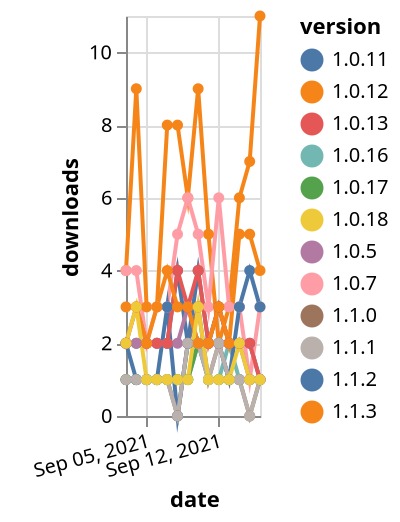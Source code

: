 {"$schema": "https://vega.github.io/schema/vega-lite/v5.json", "description": "A simple bar chart with embedded data.", "data": {"values": [{"date": "2021-09-03", "total": 2985, "delta": 2, "version": "1.0.11"}, {"date": "2021-09-04", "total": 2987, "delta": 2, "version": "1.0.11"}, {"date": "2021-09-05", "total": 2989, "delta": 2, "version": "1.0.11"}, {"date": "2021-09-06", "total": 2991, "delta": 2, "version": "1.0.11"}, {"date": "2021-09-07", "total": 2993, "delta": 2, "version": "1.0.11"}, {"date": "2021-09-08", "total": 2997, "delta": 4, "version": "1.0.11"}, {"date": "2021-09-09", "total": 2999, "delta": 2, "version": "1.0.11"}, {"date": "2021-09-10", "total": 3001, "delta": 2, "version": "1.0.11"}, {"date": "2021-09-11", "total": 3003, "delta": 2, "version": "1.0.11"}, {"date": "2021-09-12", "total": 3006, "delta": 3, "version": "1.0.11"}, {"date": "2021-09-13", "total": 3008, "delta": 2, "version": "1.0.11"}, {"date": "2021-09-14", "total": 3010, "delta": 2, "version": "1.0.11"}, {"date": "2021-09-15", "total": 3012, "delta": 2, "version": "1.0.11"}, {"date": "2021-09-16", "total": 3013, "delta": 1, "version": "1.0.11"}, {"date": "2021-09-03", "total": 270, "delta": 1, "version": "1.1.0"}, {"date": "2021-09-04", "total": 271, "delta": 1, "version": "1.1.0"}, {"date": "2021-09-05", "total": 272, "delta": 1, "version": "1.1.0"}, {"date": "2021-09-06", "total": 273, "delta": 1, "version": "1.1.0"}, {"date": "2021-09-07", "total": 274, "delta": 1, "version": "1.1.0"}, {"date": "2021-09-08", "total": 274, "delta": 0, "version": "1.1.0"}, {"date": "2021-09-09", "total": 276, "delta": 2, "version": "1.1.0"}, {"date": "2021-09-10", "total": 279, "delta": 3, "version": "1.1.0"}, {"date": "2021-09-11", "total": 280, "delta": 1, "version": "1.1.0"}, {"date": "2021-09-12", "total": 282, "delta": 2, "version": "1.1.0"}, {"date": "2021-09-13", "total": 283, "delta": 1, "version": "1.1.0"}, {"date": "2021-09-14", "total": 284, "delta": 1, "version": "1.1.0"}, {"date": "2021-09-15", "total": 284, "delta": 0, "version": "1.1.0"}, {"date": "2021-09-16", "total": 285, "delta": 1, "version": "1.1.0"}, {"date": "2021-09-03", "total": 1849, "delta": 4, "version": "1.1.3"}, {"date": "2021-09-04", "total": 1858, "delta": 9, "version": "1.1.3"}, {"date": "2021-09-05", "total": 1861, "delta": 3, "version": "1.1.3"}, {"date": "2021-09-06", "total": 1864, "delta": 3, "version": "1.1.3"}, {"date": "2021-09-07", "total": 1872, "delta": 8, "version": "1.1.3"}, {"date": "2021-09-08", "total": 1880, "delta": 8, "version": "1.1.3"}, {"date": "2021-09-09", "total": 1886, "delta": 6, "version": "1.1.3"}, {"date": "2021-09-10", "total": 1895, "delta": 9, "version": "1.1.3"}, {"date": "2021-09-11", "total": 1900, "delta": 5, "version": "1.1.3"}, {"date": "2021-09-12", "total": 1902, "delta": 2, "version": "1.1.3"}, {"date": "2021-09-13", "total": 1905, "delta": 3, "version": "1.1.3"}, {"date": "2021-09-14", "total": 1911, "delta": 6, "version": "1.1.3"}, {"date": "2021-09-15", "total": 1918, "delta": 7, "version": "1.1.3"}, {"date": "2021-09-16", "total": 1929, "delta": 11, "version": "1.1.3"}, {"date": "2021-09-03", "total": 204, "delta": 1, "version": "1.0.16"}, {"date": "2021-09-04", "total": 205, "delta": 1, "version": "1.0.16"}, {"date": "2021-09-05", "total": 206, "delta": 1, "version": "1.0.16"}, {"date": "2021-09-06", "total": 207, "delta": 1, "version": "1.0.16"}, {"date": "2021-09-07", "total": 208, "delta": 1, "version": "1.0.16"}, {"date": "2021-09-08", "total": 209, "delta": 1, "version": "1.0.16"}, {"date": "2021-09-09", "total": 210, "delta": 1, "version": "1.0.16"}, {"date": "2021-09-10", "total": 212, "delta": 2, "version": "1.0.16"}, {"date": "2021-09-11", "total": 213, "delta": 1, "version": "1.0.16"}, {"date": "2021-09-12", "total": 214, "delta": 1, "version": "1.0.16"}, {"date": "2021-09-13", "total": 216, "delta": 2, "version": "1.0.16"}, {"date": "2021-09-14", "total": 217, "delta": 1, "version": "1.0.16"}, {"date": "2021-09-15", "total": 218, "delta": 1, "version": "1.0.16"}, {"date": "2021-09-16", "total": 219, "delta": 1, "version": "1.0.16"}, {"date": "2021-09-03", "total": 6082, "delta": 4, "version": "1.0.7"}, {"date": "2021-09-04", "total": 6086, "delta": 4, "version": "1.0.7"}, {"date": "2021-09-05", "total": 6088, "delta": 2, "version": "1.0.7"}, {"date": "2021-09-06", "total": 6091, "delta": 3, "version": "1.0.7"}, {"date": "2021-09-07", "total": 6094, "delta": 3, "version": "1.0.7"}, {"date": "2021-09-08", "total": 6099, "delta": 5, "version": "1.0.7"}, {"date": "2021-09-09", "total": 6105, "delta": 6, "version": "1.0.7"}, {"date": "2021-09-10", "total": 6110, "delta": 5, "version": "1.0.7"}, {"date": "2021-09-11", "total": 6113, "delta": 3, "version": "1.0.7"}, {"date": "2021-09-12", "total": 6119, "delta": 6, "version": "1.0.7"}, {"date": "2021-09-13", "total": 6122, "delta": 3, "version": "1.0.7"}, {"date": "2021-09-14", "total": 6125, "delta": 3, "version": "1.0.7"}, {"date": "2021-09-15", "total": 6126, "delta": 1, "version": "1.0.7"}, {"date": "2021-09-16", "total": 6129, "delta": 3, "version": "1.0.7"}, {"date": "2021-09-03", "total": 199, "delta": 1, "version": "1.0.17"}, {"date": "2021-09-04", "total": 200, "delta": 1, "version": "1.0.17"}, {"date": "2021-09-05", "total": 201, "delta": 1, "version": "1.0.17"}, {"date": "2021-09-06", "total": 202, "delta": 1, "version": "1.0.17"}, {"date": "2021-09-07", "total": 203, "delta": 1, "version": "1.0.17"}, {"date": "2021-09-08", "total": 204, "delta": 1, "version": "1.0.17"}, {"date": "2021-09-09", "total": 205, "delta": 1, "version": "1.0.17"}, {"date": "2021-09-10", "total": 207, "delta": 2, "version": "1.0.17"}, {"date": "2021-09-11", "total": 208, "delta": 1, "version": "1.0.17"}, {"date": "2021-09-12", "total": 209, "delta": 1, "version": "1.0.17"}, {"date": "2021-09-13", "total": 210, "delta": 1, "version": "1.0.17"}, {"date": "2021-09-14", "total": 211, "delta": 1, "version": "1.0.17"}, {"date": "2021-09-15", "total": 212, "delta": 1, "version": "1.0.17"}, {"date": "2021-09-16", "total": 213, "delta": 1, "version": "1.0.17"}, {"date": "2021-09-03", "total": 1514, "delta": 2, "version": "1.1.2"}, {"date": "2021-09-04", "total": 1515, "delta": 1, "version": "1.1.2"}, {"date": "2021-09-05", "total": 1516, "delta": 1, "version": "1.1.2"}, {"date": "2021-09-06", "total": 1517, "delta": 1, "version": "1.1.2"}, {"date": "2021-09-07", "total": 1520, "delta": 3, "version": "1.1.2"}, {"date": "2021-09-08", "total": 1520, "delta": 0, "version": "1.1.2"}, {"date": "2021-09-09", "total": 1522, "delta": 2, "version": "1.1.2"}, {"date": "2021-09-10", "total": 1526, "delta": 4, "version": "1.1.2"}, {"date": "2021-09-11", "total": 1528, "delta": 2, "version": "1.1.2"}, {"date": "2021-09-12", "total": 1530, "delta": 2, "version": "1.1.2"}, {"date": "2021-09-13", "total": 1531, "delta": 1, "version": "1.1.2"}, {"date": "2021-09-14", "total": 1534, "delta": 3, "version": "1.1.2"}, {"date": "2021-09-15", "total": 1538, "delta": 4, "version": "1.1.2"}, {"date": "2021-09-16", "total": 1541, "delta": 3, "version": "1.1.2"}, {"date": "2021-09-03", "total": 2792, "delta": 2, "version": "1.0.5"}, {"date": "2021-09-04", "total": 2794, "delta": 2, "version": "1.0.5"}, {"date": "2021-09-05", "total": 2796, "delta": 2, "version": "1.0.5"}, {"date": "2021-09-06", "total": 2798, "delta": 2, "version": "1.0.5"}, {"date": "2021-09-07", "total": 2800, "delta": 2, "version": "1.0.5"}, {"date": "2021-09-08", "total": 2802, "delta": 2, "version": "1.0.5"}, {"date": "2021-09-09", "total": 2805, "delta": 3, "version": "1.0.5"}, {"date": "2021-09-10", "total": 2807, "delta": 2, "version": "1.0.5"}, {"date": "2021-09-11", "total": 2809, "delta": 2, "version": "1.0.5"}, {"date": "2021-09-12", "total": 2811, "delta": 2, "version": "1.0.5"}, {"date": "2021-09-13", "total": 2813, "delta": 2, "version": "1.0.5"}, {"date": "2021-09-14", "total": 2815, "delta": 2, "version": "1.0.5"}, {"date": "2021-09-15", "total": 2816, "delta": 1, "version": "1.0.5"}, {"date": "2021-09-16", "total": 2817, "delta": 1, "version": "1.0.5"}, {"date": "2021-09-03", "total": 4632, "delta": 2, "version": "1.0.13"}, {"date": "2021-09-04", "total": 4635, "delta": 3, "version": "1.0.13"}, {"date": "2021-09-05", "total": 4637, "delta": 2, "version": "1.0.13"}, {"date": "2021-09-06", "total": 4639, "delta": 2, "version": "1.0.13"}, {"date": "2021-09-07", "total": 4641, "delta": 2, "version": "1.0.13"}, {"date": "2021-09-08", "total": 4645, "delta": 4, "version": "1.0.13"}, {"date": "2021-09-09", "total": 4648, "delta": 3, "version": "1.0.13"}, {"date": "2021-09-10", "total": 4652, "delta": 4, "version": "1.0.13"}, {"date": "2021-09-11", "total": 4654, "delta": 2, "version": "1.0.13"}, {"date": "2021-09-12", "total": 4657, "delta": 3, "version": "1.0.13"}, {"date": "2021-09-13", "total": 4659, "delta": 2, "version": "1.0.13"}, {"date": "2021-09-14", "total": 4661, "delta": 2, "version": "1.0.13"}, {"date": "2021-09-15", "total": 4663, "delta": 2, "version": "1.0.13"}, {"date": "2021-09-16", "total": 4664, "delta": 1, "version": "1.0.13"}, {"date": "2021-09-03", "total": 212, "delta": 1, "version": "1.1.1"}, {"date": "2021-09-04", "total": 213, "delta": 1, "version": "1.1.1"}, {"date": "2021-09-05", "total": 214, "delta": 1, "version": "1.1.1"}, {"date": "2021-09-06", "total": 215, "delta": 1, "version": "1.1.1"}, {"date": "2021-09-07", "total": 216, "delta": 1, "version": "1.1.1"}, {"date": "2021-09-08", "total": 216, "delta": 0, "version": "1.1.1"}, {"date": "2021-09-09", "total": 218, "delta": 2, "version": "1.1.1"}, {"date": "2021-09-10", "total": 220, "delta": 2, "version": "1.1.1"}, {"date": "2021-09-11", "total": 221, "delta": 1, "version": "1.1.1"}, {"date": "2021-09-12", "total": 223, "delta": 2, "version": "1.1.1"}, {"date": "2021-09-13", "total": 224, "delta": 1, "version": "1.1.1"}, {"date": "2021-09-14", "total": 225, "delta": 1, "version": "1.1.1"}, {"date": "2021-09-15", "total": 225, "delta": 0, "version": "1.1.1"}, {"date": "2021-09-16", "total": 226, "delta": 1, "version": "1.1.1"}, {"date": "2021-09-03", "total": 4193, "delta": 3, "version": "1.0.12"}, {"date": "2021-09-04", "total": 4196, "delta": 3, "version": "1.0.12"}, {"date": "2021-09-05", "total": 4198, "delta": 2, "version": "1.0.12"}, {"date": "2021-09-06", "total": 4201, "delta": 3, "version": "1.0.12"}, {"date": "2021-09-07", "total": 4205, "delta": 4, "version": "1.0.12"}, {"date": "2021-09-08", "total": 4208, "delta": 3, "version": "1.0.12"}, {"date": "2021-09-09", "total": 4211, "delta": 3, "version": "1.0.12"}, {"date": "2021-09-10", "total": 4213, "delta": 2, "version": "1.0.12"}, {"date": "2021-09-11", "total": 4215, "delta": 2, "version": "1.0.12"}, {"date": "2021-09-12", "total": 4218, "delta": 3, "version": "1.0.12"}, {"date": "2021-09-13", "total": 4220, "delta": 2, "version": "1.0.12"}, {"date": "2021-09-14", "total": 4225, "delta": 5, "version": "1.0.12"}, {"date": "2021-09-15", "total": 4230, "delta": 5, "version": "1.0.12"}, {"date": "2021-09-16", "total": 4234, "delta": 4, "version": "1.0.12"}, {"date": "2021-09-03", "total": 843, "delta": 2, "version": "1.0.18"}, {"date": "2021-09-04", "total": 846, "delta": 3, "version": "1.0.18"}, {"date": "2021-09-05", "total": 847, "delta": 1, "version": "1.0.18"}, {"date": "2021-09-06", "total": 848, "delta": 1, "version": "1.0.18"}, {"date": "2021-09-07", "total": 849, "delta": 1, "version": "1.0.18"}, {"date": "2021-09-08", "total": 850, "delta": 1, "version": "1.0.18"}, {"date": "2021-09-09", "total": 851, "delta": 1, "version": "1.0.18"}, {"date": "2021-09-10", "total": 854, "delta": 3, "version": "1.0.18"}, {"date": "2021-09-11", "total": 855, "delta": 1, "version": "1.0.18"}, {"date": "2021-09-12", "total": 856, "delta": 1, "version": "1.0.18"}, {"date": "2021-09-13", "total": 857, "delta": 1, "version": "1.0.18"}, {"date": "2021-09-14", "total": 859, "delta": 2, "version": "1.0.18"}, {"date": "2021-09-15", "total": 860, "delta": 1, "version": "1.0.18"}, {"date": "2021-09-16", "total": 861, "delta": 1, "version": "1.0.18"}]}, "width": "container", "mark": {"type": "line", "point": {"filled": true}}, "encoding": {"x": {"field": "date", "type": "temporal", "timeUnit": "yearmonthdate", "title": "date", "axis": {"labelAngle": -15}}, "y": {"field": "delta", "type": "quantitative", "title": "downloads"}, "color": {"field": "version", "type": "nominal"}, "tooltip": {"field": "delta"}}}